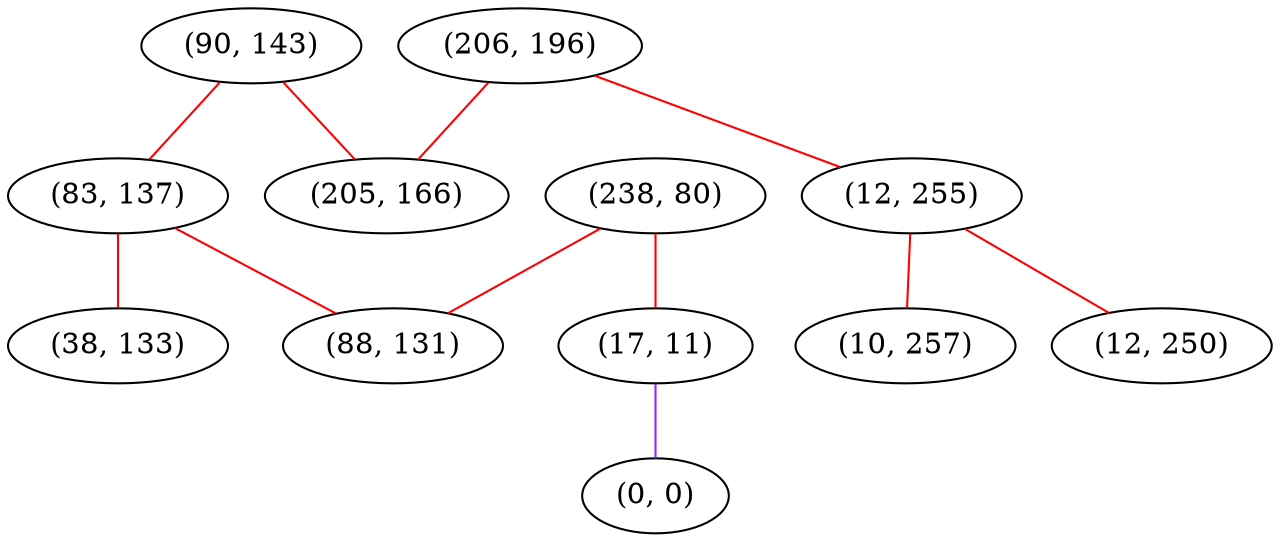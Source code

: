 graph "" {
"(90, 143)";
"(83, 137)";
"(238, 80)";
"(206, 196)";
"(17, 11)";
"(88, 131)";
"(205, 166)";
"(12, 255)";
"(0, 0)";
"(10, 257)";
"(12, 250)";
"(38, 133)";
"(90, 143)" -- "(205, 166)"  [color=red, key=0, weight=1];
"(90, 143)" -- "(83, 137)"  [color=red, key=0, weight=1];
"(83, 137)" -- "(88, 131)"  [color=red, key=0, weight=1];
"(83, 137)" -- "(38, 133)"  [color=red, key=0, weight=1];
"(238, 80)" -- "(88, 131)"  [color=red, key=0, weight=1];
"(238, 80)" -- "(17, 11)"  [color=red, key=0, weight=1];
"(206, 196)" -- "(205, 166)"  [color=red, key=0, weight=1];
"(206, 196)" -- "(12, 255)"  [color=red, key=0, weight=1];
"(17, 11)" -- "(0, 0)"  [color=purple, key=0, weight=4];
"(12, 255)" -- "(10, 257)"  [color=red, key=0, weight=1];
"(12, 255)" -- "(12, 250)"  [color=red, key=0, weight=1];
}
